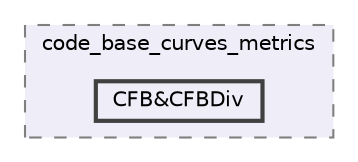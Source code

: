 digraph "C:/Users/Katia/Documents/GitHub/code_base_obscuration/utils/code_base_curves_metrics/CFB&amp;CFBDiv"
{
 // LATEX_PDF_SIZE
  bgcolor="transparent";
  edge [fontname=Helvetica,fontsize=10,labelfontname=Helvetica,labelfontsize=10];
  node [fontname=Helvetica,fontsize=10,shape=box,height=0.2,width=0.4];
  compound=true
  subgraph clusterdir_a9972147a65f5494caef08bde655636c {
    graph [ bgcolor="#efedf7", pencolor="grey50", label="code_base_curves_metrics", fontname=Helvetica,fontsize=10 style="filled,dashed", URL="dir_a9972147a65f5494caef08bde655636c.html",tooltip=""]
  dir_9a644222236abc1bc1ff52993af96eff [label="CFB&CFBDiv", fillcolor="#efedf7", color="grey25", style="filled,bold", URL="dir_9a644222236abc1bc1ff52993af96eff.html",tooltip=""];
  }
}

